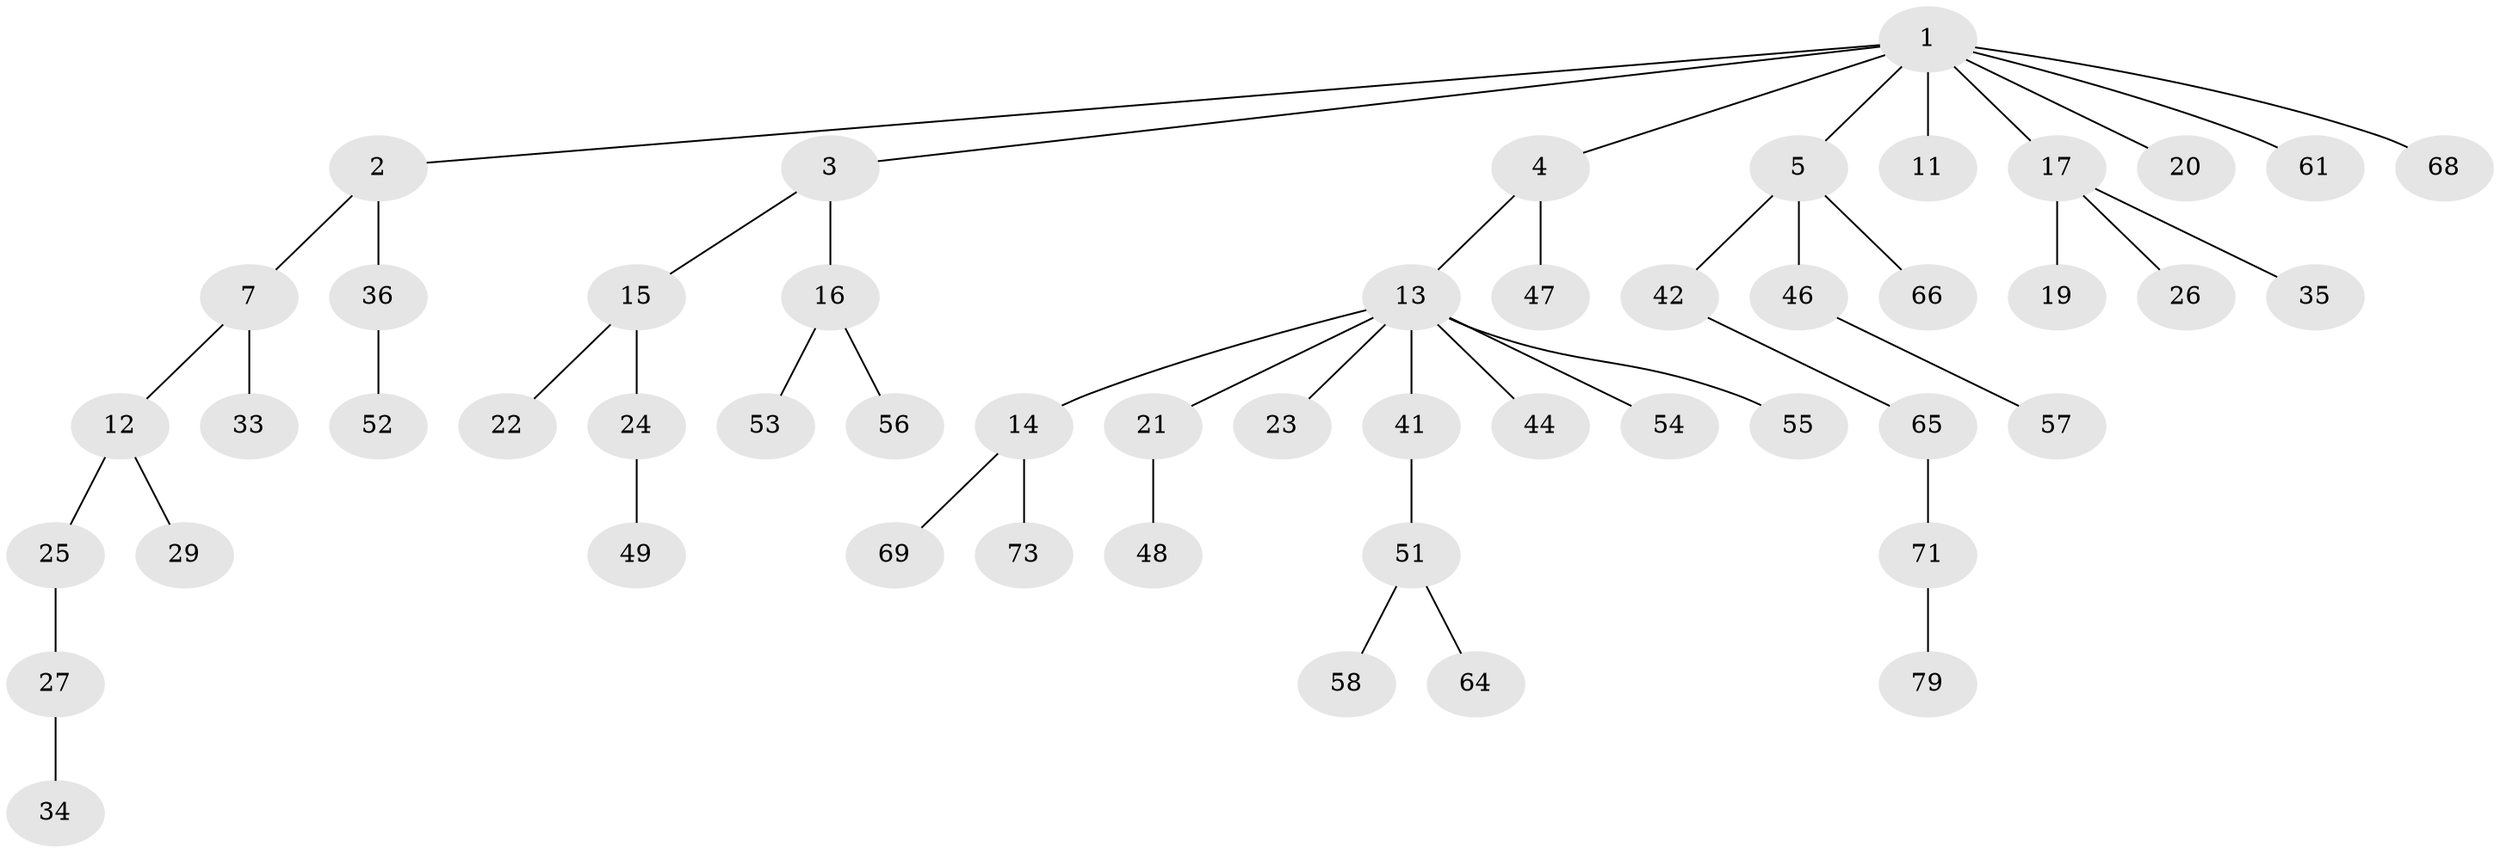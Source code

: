 // Generated by graph-tools (version 1.1) at 2025/52/02/27/25 19:52:11]
// undirected, 51 vertices, 50 edges
graph export_dot {
graph [start="1"]
  node [color=gray90,style=filled];
  1 [super="+6"];
  2 [super="+45"];
  3 [super="+39"];
  4 [super="+10"];
  5 [super="+8"];
  7 [super="+9"];
  11 [super="+72"];
  12 [super="+31"];
  13 [super="+38"];
  14 [super="+40"];
  15 [super="+18"];
  16 [super="+30"];
  17 [super="+32"];
  19 [super="+77"];
  20;
  21 [super="+37"];
  22 [super="+43"];
  23 [super="+76"];
  24;
  25 [super="+28"];
  26;
  27 [super="+62"];
  29;
  33;
  34;
  35;
  36 [super="+67"];
  41;
  42 [super="+50"];
  44;
  46 [super="+63"];
  47;
  48 [super="+78"];
  49 [super="+60"];
  51 [super="+59"];
  52 [super="+70"];
  53;
  54 [super="+74"];
  55;
  56;
  57;
  58;
  61;
  64;
  65;
  66;
  68;
  69;
  71 [super="+75"];
  73;
  79;
  1 -- 2;
  1 -- 3;
  1 -- 4;
  1 -- 5;
  1 -- 20;
  1 -- 61;
  1 -- 68;
  1 -- 11;
  1 -- 17;
  2 -- 7;
  2 -- 36;
  3 -- 15;
  3 -- 16;
  4 -- 13;
  4 -- 47;
  5 -- 42;
  5 -- 66;
  5 -- 46;
  7 -- 12;
  7 -- 33;
  12 -- 25;
  12 -- 29;
  13 -- 14;
  13 -- 21;
  13 -- 23;
  13 -- 41;
  13 -- 44;
  13 -- 54;
  13 -- 55;
  14 -- 69;
  14 -- 73;
  15 -- 24;
  15 -- 22;
  16 -- 53;
  16 -- 56;
  17 -- 19;
  17 -- 26;
  17 -- 35;
  21 -- 48;
  24 -- 49;
  25 -- 27;
  27 -- 34;
  36 -- 52;
  41 -- 51;
  42 -- 65;
  46 -- 57;
  51 -- 58;
  51 -- 64;
  65 -- 71;
  71 -- 79;
}
